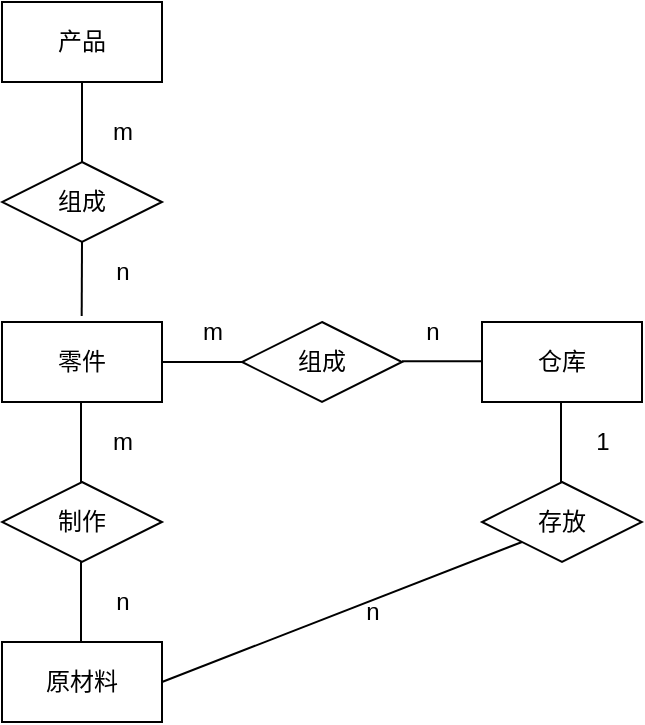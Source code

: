 <mxfile version="21.0.6" type="github">
  <diagram name="第 1 页" id="cbn2RTW5W3Tq_pQz8O84">
    <mxGraphModel dx="875" dy="483" grid="1" gridSize="10" guides="1" tooltips="1" connect="1" arrows="1" fold="1" page="1" pageScale="1" pageWidth="980" pageHeight="1390" math="0" shadow="0">
      <root>
        <mxCell id="0" />
        <mxCell id="1" parent="0" />
        <mxCell id="yke7wWQotqrQPXTvLuYb-1" value="产品" style="rounded=0;whiteSpace=wrap;html=1;" vertex="1" parent="1">
          <mxGeometry x="520" y="80" width="80" height="40" as="geometry" />
        </mxCell>
        <mxCell id="yke7wWQotqrQPXTvLuYb-2" value="组成" style="rhombus;whiteSpace=wrap;html=1;" vertex="1" parent="1">
          <mxGeometry x="520" y="160" width="80" height="40" as="geometry" />
        </mxCell>
        <mxCell id="yke7wWQotqrQPXTvLuYb-3" value="零件" style="rounded=0;whiteSpace=wrap;html=1;" vertex="1" parent="1">
          <mxGeometry x="520" y="240" width="80" height="40" as="geometry" />
        </mxCell>
        <mxCell id="yke7wWQotqrQPXTvLuYb-4" value="仓库" style="rounded=0;whiteSpace=wrap;html=1;" vertex="1" parent="1">
          <mxGeometry x="760" y="240" width="80" height="40" as="geometry" />
        </mxCell>
        <mxCell id="yke7wWQotqrQPXTvLuYb-5" value="制作" style="rhombus;whiteSpace=wrap;html=1;" vertex="1" parent="1">
          <mxGeometry x="520" y="320" width="80" height="40" as="geometry" />
        </mxCell>
        <mxCell id="yke7wWQotqrQPXTvLuYb-6" value="原材料" style="rounded=0;whiteSpace=wrap;html=1;" vertex="1" parent="1">
          <mxGeometry x="520" y="400" width="80" height="40" as="geometry" />
        </mxCell>
        <mxCell id="yke7wWQotqrQPXTvLuYb-7" value="存放" style="rhombus;whiteSpace=wrap;html=1;" vertex="1" parent="1">
          <mxGeometry x="760" y="320" width="80" height="40" as="geometry" />
        </mxCell>
        <mxCell id="yke7wWQotqrQPXTvLuYb-8" value="" style="endArrow=none;html=1;rounded=0;exitX=0.5;exitY=1;exitDx=0;exitDy=0;entryX=0.5;entryY=0;entryDx=0;entryDy=0;" edge="1" parent="1" source="yke7wWQotqrQPXTvLuYb-1" target="yke7wWQotqrQPXTvLuYb-2">
          <mxGeometry width="50" height="50" relative="1" as="geometry">
            <mxPoint x="209.5" y="360" as="sourcePoint" />
            <mxPoint x="209.5" y="400" as="targetPoint" />
          </mxGeometry>
        </mxCell>
        <mxCell id="yke7wWQotqrQPXTvLuYb-9" value="" style="endArrow=none;html=1;rounded=0;exitX=0.5;exitY=1;exitDx=0;exitDy=0;entryX=0.5;entryY=0;entryDx=0;entryDy=0;" edge="1" parent="1">
          <mxGeometry width="50" height="50" relative="1" as="geometry">
            <mxPoint x="559.5" y="360" as="sourcePoint" />
            <mxPoint x="559.5" y="400" as="targetPoint" />
          </mxGeometry>
        </mxCell>
        <mxCell id="yke7wWQotqrQPXTvLuYb-10" value="" style="endArrow=none;html=1;rounded=0;exitX=0.5;exitY=1;exitDx=0;exitDy=0;entryX=0.5;entryY=0;entryDx=0;entryDy=0;" edge="1" parent="1">
          <mxGeometry width="50" height="50" relative="1" as="geometry">
            <mxPoint x="799.5" y="280" as="sourcePoint" />
            <mxPoint x="799.5" y="320" as="targetPoint" />
          </mxGeometry>
        </mxCell>
        <mxCell id="yke7wWQotqrQPXTvLuYb-11" value="" style="endArrow=none;html=1;rounded=0;exitX=0.5;exitY=1;exitDx=0;exitDy=0;entryX=0.5;entryY=0;entryDx=0;entryDy=0;" edge="1" parent="1">
          <mxGeometry width="50" height="50" relative="1" as="geometry">
            <mxPoint x="559.5" y="280" as="sourcePoint" />
            <mxPoint x="559.5" y="320" as="targetPoint" />
          </mxGeometry>
        </mxCell>
        <mxCell id="yke7wWQotqrQPXTvLuYb-14" value="" style="endArrow=none;html=1;rounded=0;exitX=0;exitY=1;exitDx=0;exitDy=0;entryX=1;entryY=0.5;entryDx=0;entryDy=0;" edge="1" parent="1" source="yke7wWQotqrQPXTvLuYb-7" target="yke7wWQotqrQPXTvLuYb-6">
          <mxGeometry width="50" height="50" relative="1" as="geometry">
            <mxPoint x="780" y="180" as="sourcePoint" />
            <mxPoint x="780" y="220" as="targetPoint" />
          </mxGeometry>
        </mxCell>
        <mxCell id="yke7wWQotqrQPXTvLuYb-15" value="m" style="text;html=1;align=center;verticalAlign=middle;resizable=0;points=[];autosize=1;strokeColor=none;fillColor=none;" vertex="1" parent="1">
          <mxGeometry x="565" y="130" width="30" height="30" as="geometry" />
        </mxCell>
        <mxCell id="yke7wWQotqrQPXTvLuYb-16" value="n" style="text;html=1;align=center;verticalAlign=middle;resizable=0;points=[];autosize=1;strokeColor=none;fillColor=none;" vertex="1" parent="1">
          <mxGeometry x="565" y="200" width="30" height="30" as="geometry" />
        </mxCell>
        <mxCell id="yke7wWQotqrQPXTvLuYb-17" value="n" style="text;html=1;align=center;verticalAlign=middle;resizable=0;points=[];autosize=1;strokeColor=none;fillColor=none;" vertex="1" parent="1">
          <mxGeometry x="720" y="230" width="30" height="30" as="geometry" />
        </mxCell>
        <mxCell id="yke7wWQotqrQPXTvLuYb-18" value="m" style="text;html=1;align=center;verticalAlign=middle;resizable=0;points=[];autosize=1;strokeColor=none;fillColor=none;" vertex="1" parent="1">
          <mxGeometry x="565" y="285" width="30" height="30" as="geometry" />
        </mxCell>
        <mxCell id="yke7wWQotqrQPXTvLuYb-19" value="n" style="text;html=1;align=center;verticalAlign=middle;resizable=0;points=[];autosize=1;strokeColor=none;fillColor=none;" vertex="1" parent="1">
          <mxGeometry x="565" y="365" width="30" height="30" as="geometry" />
        </mxCell>
        <mxCell id="yke7wWQotqrQPXTvLuYb-20" value="1" style="text;html=1;align=center;verticalAlign=middle;resizable=0;points=[];autosize=1;strokeColor=none;fillColor=none;" vertex="1" parent="1">
          <mxGeometry x="805" y="285" width="30" height="30" as="geometry" />
        </mxCell>
        <mxCell id="yke7wWQotqrQPXTvLuYb-21" value="n" style="text;html=1;align=center;verticalAlign=middle;resizable=0;points=[];autosize=1;strokeColor=none;fillColor=none;" vertex="1" parent="1">
          <mxGeometry x="690" y="370" width="30" height="30" as="geometry" />
        </mxCell>
        <mxCell id="yke7wWQotqrQPXTvLuYb-25" value="" style="endArrow=none;html=1;rounded=0;entryX=0.5;entryY=1;entryDx=0;entryDy=0;exitX=0.498;exitY=-0.074;exitDx=0;exitDy=0;exitPerimeter=0;" edge="1" parent="1" source="yke7wWQotqrQPXTvLuYb-3" target="yke7wWQotqrQPXTvLuYb-2">
          <mxGeometry width="50" height="50" relative="1" as="geometry">
            <mxPoint x="500" y="210" as="sourcePoint" />
            <mxPoint x="550" y="160" as="targetPoint" />
          </mxGeometry>
        </mxCell>
        <mxCell id="yke7wWQotqrQPXTvLuYb-26" value="组成" style="rhombus;whiteSpace=wrap;html=1;" vertex="1" parent="1">
          <mxGeometry x="640" y="240" width="80" height="40" as="geometry" />
        </mxCell>
        <mxCell id="yke7wWQotqrQPXTvLuYb-28" value="" style="endArrow=none;html=1;rounded=0;entryX=0;entryY=0.5;entryDx=0;entryDy=0;exitX=1;exitY=0.5;exitDx=0;exitDy=0;" edge="1" parent="1" source="yke7wWQotqrQPXTvLuYb-3" target="yke7wWQotqrQPXTvLuYb-26">
          <mxGeometry width="50" height="50" relative="1" as="geometry">
            <mxPoint x="580" y="300" as="sourcePoint" />
            <mxPoint x="630" y="250" as="targetPoint" />
          </mxGeometry>
        </mxCell>
        <mxCell id="yke7wWQotqrQPXTvLuYb-29" value="" style="endArrow=none;html=1;rounded=0;entryX=0;entryY=0.5;entryDx=0;entryDy=0;exitX=1;exitY=0.5;exitDx=0;exitDy=0;" edge="1" parent="1">
          <mxGeometry width="50" height="50" relative="1" as="geometry">
            <mxPoint x="720" y="259.58" as="sourcePoint" />
            <mxPoint x="760" y="259.58" as="targetPoint" />
          </mxGeometry>
        </mxCell>
        <mxCell id="yke7wWQotqrQPXTvLuYb-30" value="m" style="text;html=1;align=center;verticalAlign=middle;resizable=0;points=[];autosize=1;strokeColor=none;fillColor=none;" vertex="1" parent="1">
          <mxGeometry x="610" y="230" width="30" height="30" as="geometry" />
        </mxCell>
      </root>
    </mxGraphModel>
  </diagram>
</mxfile>
